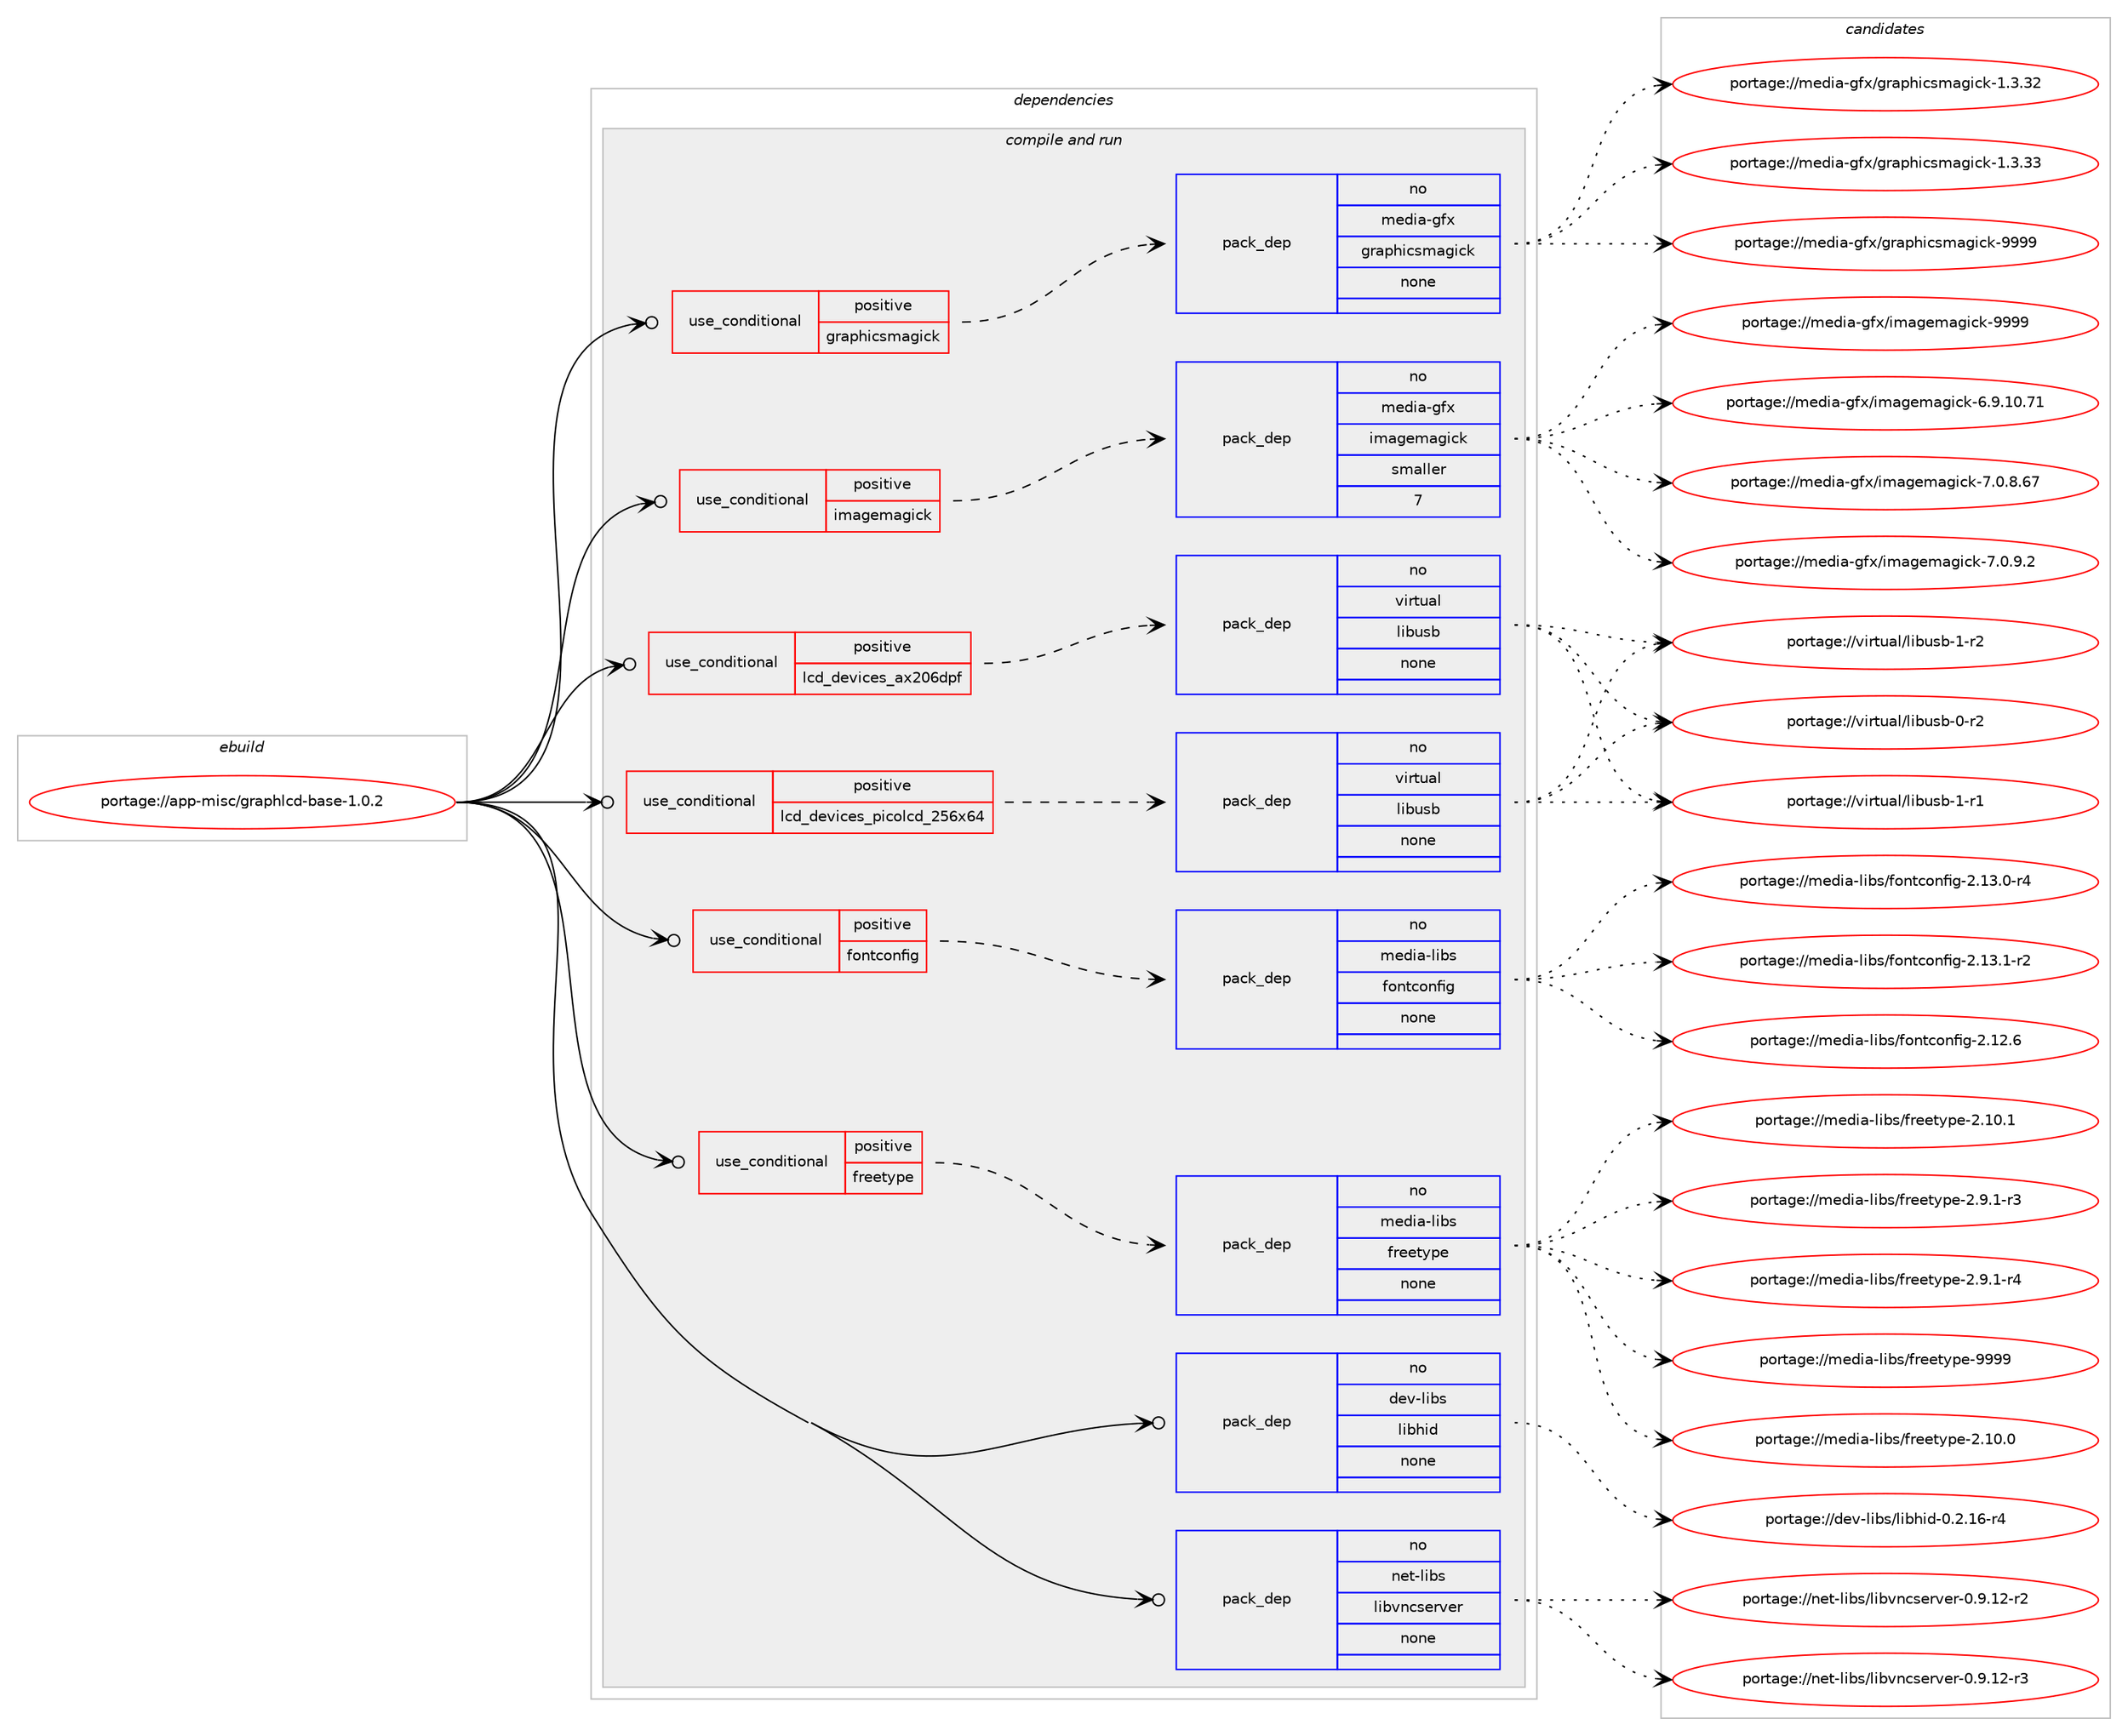 digraph prolog {

# *************
# Graph options
# *************

newrank=true;
concentrate=true;
compound=true;
graph [rankdir=LR,fontname=Helvetica,fontsize=10,ranksep=1.5];#, ranksep=2.5, nodesep=0.2];
edge  [arrowhead=vee];
node  [fontname=Helvetica,fontsize=10];

# **********
# The ebuild
# **********

subgraph cluster_leftcol {
color=gray;
rank=same;
label=<<i>ebuild</i>>;
id [label="portage://app-misc/graphlcd-base-1.0.2", color=red, width=4, href="../app-misc/graphlcd-base-1.0.2.svg"];
}

# ****************
# The dependencies
# ****************

subgraph cluster_midcol {
color=gray;
label=<<i>dependencies</i>>;
subgraph cluster_compile {
fillcolor="#eeeeee";
style=filled;
label=<<i>compile</i>>;
}
subgraph cluster_compileandrun {
fillcolor="#eeeeee";
style=filled;
label=<<i>compile and run</i>>;
subgraph cond8581 {
dependency34353 [label=<<TABLE BORDER="0" CELLBORDER="1" CELLSPACING="0" CELLPADDING="4"><TR><TD ROWSPAN="3" CELLPADDING="10">use_conditional</TD></TR><TR><TD>positive</TD></TR><TR><TD>fontconfig</TD></TR></TABLE>>, shape=none, color=red];
subgraph pack25217 {
dependency34354 [label=<<TABLE BORDER="0" CELLBORDER="1" CELLSPACING="0" CELLPADDING="4" WIDTH="220"><TR><TD ROWSPAN="6" CELLPADDING="30">pack_dep</TD></TR><TR><TD WIDTH="110">no</TD></TR><TR><TD>media-libs</TD></TR><TR><TD>fontconfig</TD></TR><TR><TD>none</TD></TR><TR><TD></TD></TR></TABLE>>, shape=none, color=blue];
}
dependency34353:e -> dependency34354:w [weight=20,style="dashed",arrowhead="vee"];
}
id:e -> dependency34353:w [weight=20,style="solid",arrowhead="odotvee"];
subgraph cond8582 {
dependency34355 [label=<<TABLE BORDER="0" CELLBORDER="1" CELLSPACING="0" CELLPADDING="4"><TR><TD ROWSPAN="3" CELLPADDING="10">use_conditional</TD></TR><TR><TD>positive</TD></TR><TR><TD>freetype</TD></TR></TABLE>>, shape=none, color=red];
subgraph pack25218 {
dependency34356 [label=<<TABLE BORDER="0" CELLBORDER="1" CELLSPACING="0" CELLPADDING="4" WIDTH="220"><TR><TD ROWSPAN="6" CELLPADDING="30">pack_dep</TD></TR><TR><TD WIDTH="110">no</TD></TR><TR><TD>media-libs</TD></TR><TR><TD>freetype</TD></TR><TR><TD>none</TD></TR><TR><TD></TD></TR></TABLE>>, shape=none, color=blue];
}
dependency34355:e -> dependency34356:w [weight=20,style="dashed",arrowhead="vee"];
}
id:e -> dependency34355:w [weight=20,style="solid",arrowhead="odotvee"];
subgraph cond8583 {
dependency34357 [label=<<TABLE BORDER="0" CELLBORDER="1" CELLSPACING="0" CELLPADDING="4"><TR><TD ROWSPAN="3" CELLPADDING="10">use_conditional</TD></TR><TR><TD>positive</TD></TR><TR><TD>graphicsmagick</TD></TR></TABLE>>, shape=none, color=red];
subgraph pack25219 {
dependency34358 [label=<<TABLE BORDER="0" CELLBORDER="1" CELLSPACING="0" CELLPADDING="4" WIDTH="220"><TR><TD ROWSPAN="6" CELLPADDING="30">pack_dep</TD></TR><TR><TD WIDTH="110">no</TD></TR><TR><TD>media-gfx</TD></TR><TR><TD>graphicsmagick</TD></TR><TR><TD>none</TD></TR><TR><TD></TD></TR></TABLE>>, shape=none, color=blue];
}
dependency34357:e -> dependency34358:w [weight=20,style="dashed",arrowhead="vee"];
}
id:e -> dependency34357:w [weight=20,style="solid",arrowhead="odotvee"];
subgraph cond8584 {
dependency34359 [label=<<TABLE BORDER="0" CELLBORDER="1" CELLSPACING="0" CELLPADDING="4"><TR><TD ROWSPAN="3" CELLPADDING="10">use_conditional</TD></TR><TR><TD>positive</TD></TR><TR><TD>imagemagick</TD></TR></TABLE>>, shape=none, color=red];
subgraph pack25220 {
dependency34360 [label=<<TABLE BORDER="0" CELLBORDER="1" CELLSPACING="0" CELLPADDING="4" WIDTH="220"><TR><TD ROWSPAN="6" CELLPADDING="30">pack_dep</TD></TR><TR><TD WIDTH="110">no</TD></TR><TR><TD>media-gfx</TD></TR><TR><TD>imagemagick</TD></TR><TR><TD>smaller</TD></TR><TR><TD>7</TD></TR></TABLE>>, shape=none, color=blue];
}
dependency34359:e -> dependency34360:w [weight=20,style="dashed",arrowhead="vee"];
}
id:e -> dependency34359:w [weight=20,style="solid",arrowhead="odotvee"];
subgraph cond8585 {
dependency34361 [label=<<TABLE BORDER="0" CELLBORDER="1" CELLSPACING="0" CELLPADDING="4"><TR><TD ROWSPAN="3" CELLPADDING="10">use_conditional</TD></TR><TR><TD>positive</TD></TR><TR><TD>lcd_devices_ax206dpf</TD></TR></TABLE>>, shape=none, color=red];
subgraph pack25221 {
dependency34362 [label=<<TABLE BORDER="0" CELLBORDER="1" CELLSPACING="0" CELLPADDING="4" WIDTH="220"><TR><TD ROWSPAN="6" CELLPADDING="30">pack_dep</TD></TR><TR><TD WIDTH="110">no</TD></TR><TR><TD>virtual</TD></TR><TR><TD>libusb</TD></TR><TR><TD>none</TD></TR><TR><TD></TD></TR></TABLE>>, shape=none, color=blue];
}
dependency34361:e -> dependency34362:w [weight=20,style="dashed",arrowhead="vee"];
}
id:e -> dependency34361:w [weight=20,style="solid",arrowhead="odotvee"];
subgraph cond8586 {
dependency34363 [label=<<TABLE BORDER="0" CELLBORDER="1" CELLSPACING="0" CELLPADDING="4"><TR><TD ROWSPAN="3" CELLPADDING="10">use_conditional</TD></TR><TR><TD>positive</TD></TR><TR><TD>lcd_devices_picolcd_256x64</TD></TR></TABLE>>, shape=none, color=red];
subgraph pack25222 {
dependency34364 [label=<<TABLE BORDER="0" CELLBORDER="1" CELLSPACING="0" CELLPADDING="4" WIDTH="220"><TR><TD ROWSPAN="6" CELLPADDING="30">pack_dep</TD></TR><TR><TD WIDTH="110">no</TD></TR><TR><TD>virtual</TD></TR><TR><TD>libusb</TD></TR><TR><TD>none</TD></TR><TR><TD></TD></TR></TABLE>>, shape=none, color=blue];
}
dependency34363:e -> dependency34364:w [weight=20,style="dashed",arrowhead="vee"];
}
id:e -> dependency34363:w [weight=20,style="solid",arrowhead="odotvee"];
subgraph pack25223 {
dependency34365 [label=<<TABLE BORDER="0" CELLBORDER="1" CELLSPACING="0" CELLPADDING="4" WIDTH="220"><TR><TD ROWSPAN="6" CELLPADDING="30">pack_dep</TD></TR><TR><TD WIDTH="110">no</TD></TR><TR><TD>dev-libs</TD></TR><TR><TD>libhid</TD></TR><TR><TD>none</TD></TR><TR><TD></TD></TR></TABLE>>, shape=none, color=blue];
}
id:e -> dependency34365:w [weight=20,style="solid",arrowhead="odotvee"];
subgraph pack25224 {
dependency34366 [label=<<TABLE BORDER="0" CELLBORDER="1" CELLSPACING="0" CELLPADDING="4" WIDTH="220"><TR><TD ROWSPAN="6" CELLPADDING="30">pack_dep</TD></TR><TR><TD WIDTH="110">no</TD></TR><TR><TD>net-libs</TD></TR><TR><TD>libvncserver</TD></TR><TR><TD>none</TD></TR><TR><TD></TD></TR></TABLE>>, shape=none, color=blue];
}
id:e -> dependency34366:w [weight=20,style="solid",arrowhead="odotvee"];
}
subgraph cluster_run {
fillcolor="#eeeeee";
style=filled;
label=<<i>run</i>>;
}
}

# **************
# The candidates
# **************

subgraph cluster_choices {
rank=same;
color=gray;
label=<<i>candidates</i>>;

subgraph choice25217 {
color=black;
nodesep=1;
choiceportage109101100105974510810598115471021111101169911111010210510345504649504654 [label="portage://media-libs/fontconfig-2.12.6", color=red, width=4,href="../media-libs/fontconfig-2.12.6.svg"];
choiceportage1091011001059745108105981154710211111011699111110102105103455046495146484511452 [label="portage://media-libs/fontconfig-2.13.0-r4", color=red, width=4,href="../media-libs/fontconfig-2.13.0-r4.svg"];
choiceportage1091011001059745108105981154710211111011699111110102105103455046495146494511450 [label="portage://media-libs/fontconfig-2.13.1-r2", color=red, width=4,href="../media-libs/fontconfig-2.13.1-r2.svg"];
dependency34354:e -> choiceportage109101100105974510810598115471021111101169911111010210510345504649504654:w [style=dotted,weight="100"];
dependency34354:e -> choiceportage1091011001059745108105981154710211111011699111110102105103455046495146484511452:w [style=dotted,weight="100"];
dependency34354:e -> choiceportage1091011001059745108105981154710211111011699111110102105103455046495146494511450:w [style=dotted,weight="100"];
}
subgraph choice25218 {
color=black;
nodesep=1;
choiceportage1091011001059745108105981154710211410110111612111210145504649484648 [label="portage://media-libs/freetype-2.10.0", color=red, width=4,href="../media-libs/freetype-2.10.0.svg"];
choiceportage1091011001059745108105981154710211410110111612111210145504649484649 [label="portage://media-libs/freetype-2.10.1", color=red, width=4,href="../media-libs/freetype-2.10.1.svg"];
choiceportage109101100105974510810598115471021141011011161211121014550465746494511451 [label="portage://media-libs/freetype-2.9.1-r3", color=red, width=4,href="../media-libs/freetype-2.9.1-r3.svg"];
choiceportage109101100105974510810598115471021141011011161211121014550465746494511452 [label="portage://media-libs/freetype-2.9.1-r4", color=red, width=4,href="../media-libs/freetype-2.9.1-r4.svg"];
choiceportage109101100105974510810598115471021141011011161211121014557575757 [label="portage://media-libs/freetype-9999", color=red, width=4,href="../media-libs/freetype-9999.svg"];
dependency34356:e -> choiceportage1091011001059745108105981154710211410110111612111210145504649484648:w [style=dotted,weight="100"];
dependency34356:e -> choiceportage1091011001059745108105981154710211410110111612111210145504649484649:w [style=dotted,weight="100"];
dependency34356:e -> choiceportage109101100105974510810598115471021141011011161211121014550465746494511451:w [style=dotted,weight="100"];
dependency34356:e -> choiceportage109101100105974510810598115471021141011011161211121014550465746494511452:w [style=dotted,weight="100"];
dependency34356:e -> choiceportage109101100105974510810598115471021141011011161211121014557575757:w [style=dotted,weight="100"];
}
subgraph choice25219 {
color=black;
nodesep=1;
choiceportage1091011001059745103102120471031149711210410599115109971031059910745494651465150 [label="portage://media-gfx/graphicsmagick-1.3.32", color=red, width=4,href="../media-gfx/graphicsmagick-1.3.32.svg"];
choiceportage1091011001059745103102120471031149711210410599115109971031059910745494651465151 [label="portage://media-gfx/graphicsmagick-1.3.33", color=red, width=4,href="../media-gfx/graphicsmagick-1.3.33.svg"];
choiceportage109101100105974510310212047103114971121041059911510997103105991074557575757 [label="portage://media-gfx/graphicsmagick-9999", color=red, width=4,href="../media-gfx/graphicsmagick-9999.svg"];
dependency34358:e -> choiceportage1091011001059745103102120471031149711210410599115109971031059910745494651465150:w [style=dotted,weight="100"];
dependency34358:e -> choiceportage1091011001059745103102120471031149711210410599115109971031059910745494651465151:w [style=dotted,weight="100"];
dependency34358:e -> choiceportage109101100105974510310212047103114971121041059911510997103105991074557575757:w [style=dotted,weight="100"];
}
subgraph choice25220 {
color=black;
nodesep=1;
choiceportage10910110010597451031021204710510997103101109971031059910745544657464948465549 [label="portage://media-gfx/imagemagick-6.9.10.71", color=red, width=4,href="../media-gfx/imagemagick-6.9.10.71.svg"];
choiceportage109101100105974510310212047105109971031011099710310599107455546484656465455 [label="portage://media-gfx/imagemagick-7.0.8.67", color=red, width=4,href="../media-gfx/imagemagick-7.0.8.67.svg"];
choiceportage1091011001059745103102120471051099710310110997103105991074555464846574650 [label="portage://media-gfx/imagemagick-7.0.9.2", color=red, width=4,href="../media-gfx/imagemagick-7.0.9.2.svg"];
choiceportage1091011001059745103102120471051099710310110997103105991074557575757 [label="portage://media-gfx/imagemagick-9999", color=red, width=4,href="../media-gfx/imagemagick-9999.svg"];
dependency34360:e -> choiceportage10910110010597451031021204710510997103101109971031059910745544657464948465549:w [style=dotted,weight="100"];
dependency34360:e -> choiceportage109101100105974510310212047105109971031011099710310599107455546484656465455:w [style=dotted,weight="100"];
dependency34360:e -> choiceportage1091011001059745103102120471051099710310110997103105991074555464846574650:w [style=dotted,weight="100"];
dependency34360:e -> choiceportage1091011001059745103102120471051099710310110997103105991074557575757:w [style=dotted,weight="100"];
}
subgraph choice25221 {
color=black;
nodesep=1;
choiceportage1181051141161179710847108105981171159845484511450 [label="portage://virtual/libusb-0-r2", color=red, width=4,href="../virtual/libusb-0-r2.svg"];
choiceportage1181051141161179710847108105981171159845494511449 [label="portage://virtual/libusb-1-r1", color=red, width=4,href="../virtual/libusb-1-r1.svg"];
choiceportage1181051141161179710847108105981171159845494511450 [label="portage://virtual/libusb-1-r2", color=red, width=4,href="../virtual/libusb-1-r2.svg"];
dependency34362:e -> choiceportage1181051141161179710847108105981171159845484511450:w [style=dotted,weight="100"];
dependency34362:e -> choiceportage1181051141161179710847108105981171159845494511449:w [style=dotted,weight="100"];
dependency34362:e -> choiceportage1181051141161179710847108105981171159845494511450:w [style=dotted,weight="100"];
}
subgraph choice25222 {
color=black;
nodesep=1;
choiceportage1181051141161179710847108105981171159845484511450 [label="portage://virtual/libusb-0-r2", color=red, width=4,href="../virtual/libusb-0-r2.svg"];
choiceportage1181051141161179710847108105981171159845494511449 [label="portage://virtual/libusb-1-r1", color=red, width=4,href="../virtual/libusb-1-r1.svg"];
choiceportage1181051141161179710847108105981171159845494511450 [label="portage://virtual/libusb-1-r2", color=red, width=4,href="../virtual/libusb-1-r2.svg"];
dependency34364:e -> choiceportage1181051141161179710847108105981171159845484511450:w [style=dotted,weight="100"];
dependency34364:e -> choiceportage1181051141161179710847108105981171159845494511449:w [style=dotted,weight="100"];
dependency34364:e -> choiceportage1181051141161179710847108105981171159845494511450:w [style=dotted,weight="100"];
}
subgraph choice25223 {
color=black;
nodesep=1;
choiceportage10010111845108105981154710810598104105100454846504649544511452 [label="portage://dev-libs/libhid-0.2.16-r4", color=red, width=4,href="../dev-libs/libhid-0.2.16-r4.svg"];
dependency34365:e -> choiceportage10010111845108105981154710810598104105100454846504649544511452:w [style=dotted,weight="100"];
}
subgraph choice25224 {
color=black;
nodesep=1;
choiceportage1101011164510810598115471081059811811099115101114118101114454846574649504511450 [label="portage://net-libs/libvncserver-0.9.12-r2", color=red, width=4,href="../net-libs/libvncserver-0.9.12-r2.svg"];
choiceportage1101011164510810598115471081059811811099115101114118101114454846574649504511451 [label="portage://net-libs/libvncserver-0.9.12-r3", color=red, width=4,href="../net-libs/libvncserver-0.9.12-r3.svg"];
dependency34366:e -> choiceportage1101011164510810598115471081059811811099115101114118101114454846574649504511450:w [style=dotted,weight="100"];
dependency34366:e -> choiceportage1101011164510810598115471081059811811099115101114118101114454846574649504511451:w [style=dotted,weight="100"];
}
}

}

